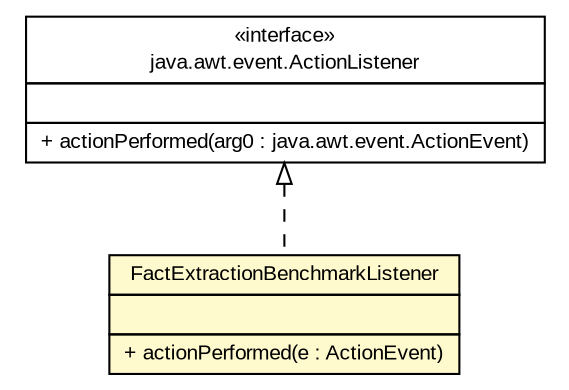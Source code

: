 #!/usr/local/bin/dot
#
# Class diagram 
# Generated by UMLGraph version 5.2 (http://www.umlgraph.org/)
#

digraph G {
	edge [fontname="arial",fontsize=10,labelfontname="arial",labelfontsize=10];
	node [fontname="arial",fontsize=10,shape=plaintext];
	nodesep=0.25;
	ranksep=0.5;
	// tud.iir.gui.GUIManager.FactExtractionBenchmarkListener
	c34839 [label=<<table title="tud.iir.gui.GUIManager.FactExtractionBenchmarkListener" border="0" cellborder="1" cellspacing="0" cellpadding="2" port="p" bgcolor="lemonChiffon" href="./GUIManager.FactExtractionBenchmarkListener.html">
		<tr><td><table border="0" cellspacing="0" cellpadding="1">
<tr><td align="center" balign="center"> FactExtractionBenchmarkListener </td></tr>
		</table></td></tr>
		<tr><td><table border="0" cellspacing="0" cellpadding="1">
<tr><td align="left" balign="left">  </td></tr>
		</table></td></tr>
		<tr><td><table border="0" cellspacing="0" cellpadding="1">
<tr><td align="left" balign="left"> + actionPerformed(e : ActionEvent) </td></tr>
		</table></td></tr>
		</table>>, fontname="arial", fontcolor="black", fontsize=10.0];
	//tud.iir.gui.GUIManager.FactExtractionBenchmarkListener implements java.awt.event.ActionListener
	c34945:p -> c34839:p [dir=back,arrowtail=empty,style=dashed];
	// java.awt.event.ActionListener
	c34945 [label=<<table title="java.awt.event.ActionListener" border="0" cellborder="1" cellspacing="0" cellpadding="2" port="p" href="http://java.sun.com/j2se/1.4.2/docs/api/java/awt/event/ActionListener.html">
		<tr><td><table border="0" cellspacing="0" cellpadding="1">
<tr><td align="center" balign="center"> &#171;interface&#187; </td></tr>
<tr><td align="center" balign="center"> java.awt.event.ActionListener </td></tr>
		</table></td></tr>
		<tr><td><table border="0" cellspacing="0" cellpadding="1">
<tr><td align="left" balign="left">  </td></tr>
		</table></td></tr>
		<tr><td><table border="0" cellspacing="0" cellpadding="1">
<tr><td align="left" balign="left"> + actionPerformed(arg0 : java.awt.event.ActionEvent) </td></tr>
		</table></td></tr>
		</table>>, fontname="arial", fontcolor="black", fontsize=10.0];
}

